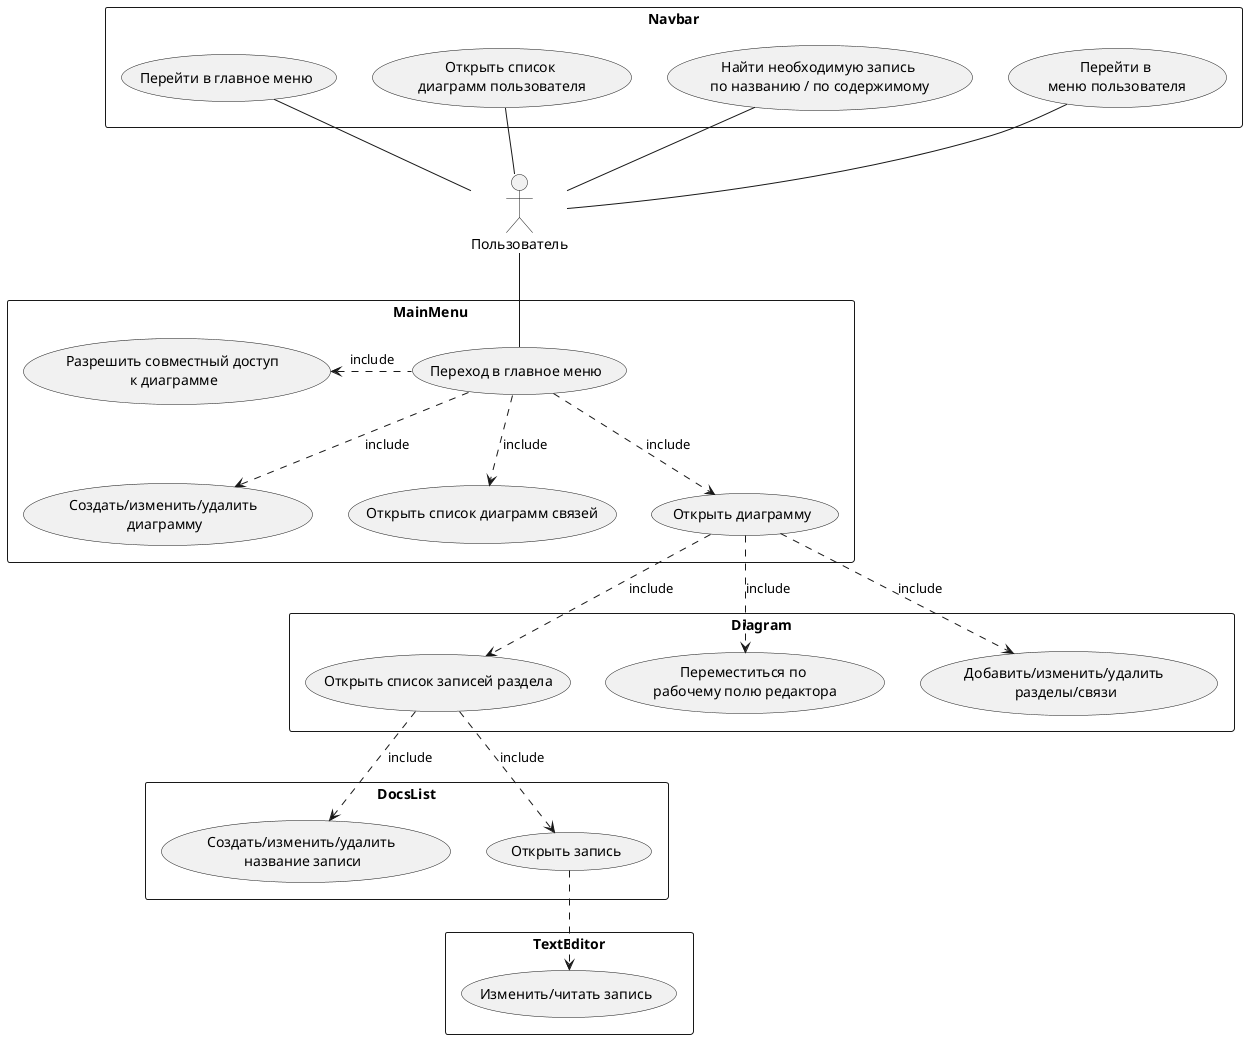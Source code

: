 @startuml Use Case

' (Аутентификация/регистрация \nв приложении) as (LoginForm)
' usecase UserData as "
' Данные пользователя
' --
' R,С,E,D"

' (Получение списка карт) as (UserMaps)
' usecase UserMap as "
' Карта
' --
' R,С,E,D"

' (Чтение карты) as (MapEditor)
' usecase MapNodes as "
' Узлы
' --
' R,С,E,D"
' usecase MapEdges as "
' Связи
' --
' R,С,E,D"

' (Получение списка статей узла) as (DocTree)
' usecase TreeDoc as "
' Статья
' --
' R,С,E,D"
' usecase TreeFolder as "
' Папка
' --
' R,С,E,D"

' (Работа со статьей) as (Document)
' usecase DocumentData as "
' Данные статьи
' --
' R,С,E,D"

actor Пользователь
    rectangle Navbar{
        Пользователь -up- (Перейти в \nменю пользователя)
        Пользователь -up- (Найти необходимую запись \nпо названию / по содержимому)
        Пользователь -up- (Открыть список \nдиаграмм пользователя)
        Пользователь -up- (Перейти в главное меню)
    }
    rectangle MainMenu{
        Пользователь -- (Переход в главное меню)
        (Переход в главное меню) .left-> (Разрешить совместный доступ \nк диаграмме) : include
        (Переход в главное меню) .-> (Создать/изменить/удалить \nдиаграмму) : include
        (Переход в главное меню) .-> (Открыть список диаграмм связей) : include
        (Переход в главное меню) .-> (Открыть диаграмму) : include
        
    }
    rectangle Diagram{
        (Открыть диаграмму) .down-> (Открыть список записей раздела) : include   
        (Открыть диаграмму) .down-> (Переместиться по \nрабочему полю редактора) : include 
        (Открыть диаграмму) .down-> (Добавить/изменить/удалить \nразделы/связи) : include             
    }
    rectangle DocsList{
        (Открыть список записей раздела) .down-> (Создать/изменить/удалить \nназвание записи) : include
        (Открыть список записей раздела) .down-> (Открыть запись) : include
    }
    rectangle TextEditor{
        (Открыть запись) .-> (Изменить/читать запись)
    }
    


' left to right direction
'     User --> (LoginForm)
'     (LoginForm) .-> (UserData)
    
'     User --> (UserMaps)
'     (UserMaps) .-> UserMap

'     ' UserMap <-- User2

'     User --> (MapEditor)
'     (MapEditor) .-> MapNodes
'     (MapEditor) .-> MapEdges

'     User --> (DocTree)
'     (DocTree) .-> TreeDoc
'     (DocTree) .-> TreeFolder

'     User --> (Document)
'     (Document) .-> DocumentData
@enduml